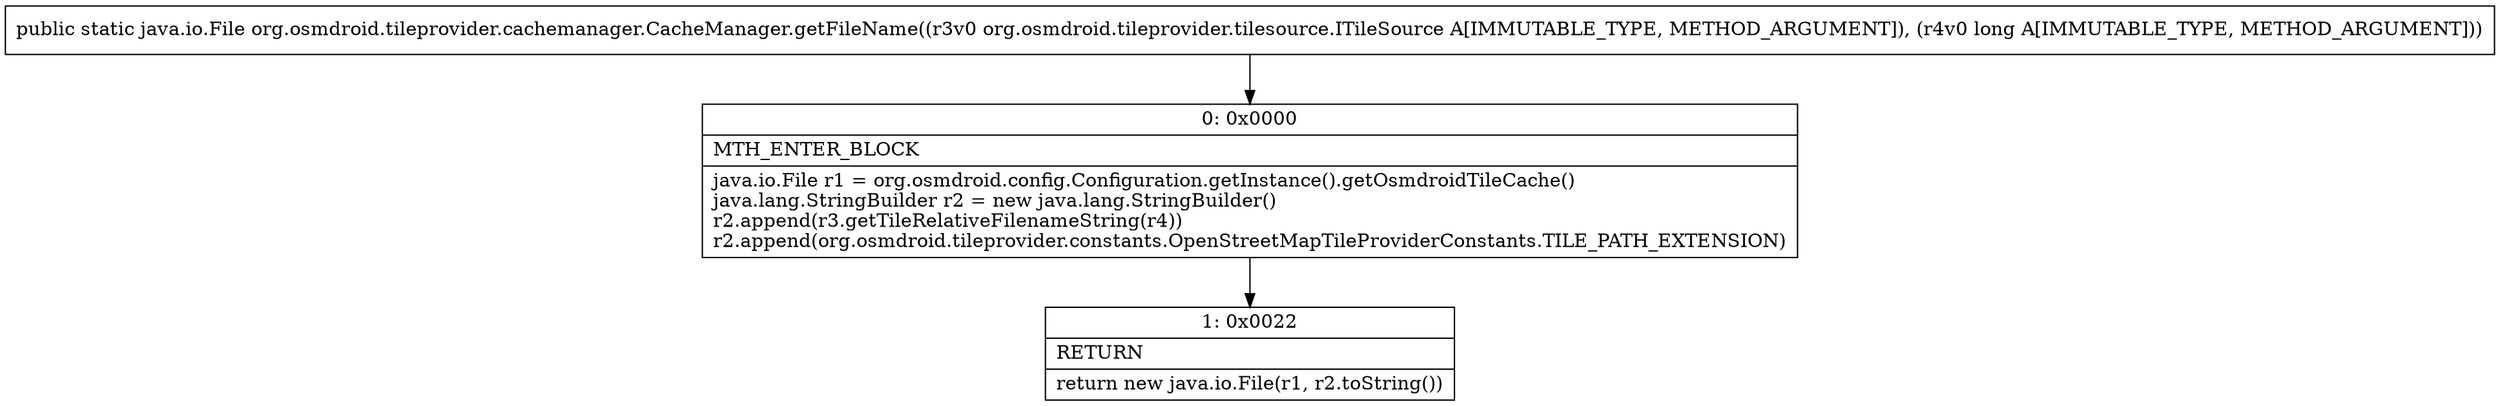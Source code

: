 digraph "CFG fororg.osmdroid.tileprovider.cachemanager.CacheManager.getFileName(Lorg\/osmdroid\/tileprovider\/tilesource\/ITileSource;J)Ljava\/io\/File;" {
Node_0 [shape=record,label="{0\:\ 0x0000|MTH_ENTER_BLOCK\l|java.io.File r1 = org.osmdroid.config.Configuration.getInstance().getOsmdroidTileCache()\ljava.lang.StringBuilder r2 = new java.lang.StringBuilder()\lr2.append(r3.getTileRelativeFilenameString(r4))\lr2.append(org.osmdroid.tileprovider.constants.OpenStreetMapTileProviderConstants.TILE_PATH_EXTENSION)\l}"];
Node_1 [shape=record,label="{1\:\ 0x0022|RETURN\l|return new java.io.File(r1, r2.toString())\l}"];
MethodNode[shape=record,label="{public static java.io.File org.osmdroid.tileprovider.cachemanager.CacheManager.getFileName((r3v0 org.osmdroid.tileprovider.tilesource.ITileSource A[IMMUTABLE_TYPE, METHOD_ARGUMENT]), (r4v0 long A[IMMUTABLE_TYPE, METHOD_ARGUMENT])) }"];
MethodNode -> Node_0;
Node_0 -> Node_1;
}

